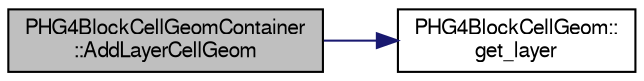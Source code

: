 digraph "PHG4BlockCellGeomContainer::AddLayerCellGeom"
{
  bgcolor="transparent";
  edge [fontname="FreeSans",fontsize="10",labelfontname="FreeSans",labelfontsize="10"];
  node [fontname="FreeSans",fontsize="10",shape=record];
  rankdir="LR";
  Node1 [label="PHG4BlockCellGeomContainer\l::AddLayerCellGeom",height=0.2,width=0.4,color="black", fillcolor="grey75", style="filled" fontcolor="black"];
  Node1 -> Node2 [color="midnightblue",fontsize="10",style="solid",fontname="FreeSans"];
  Node2 [label="PHG4BlockCellGeom::\lget_layer",height=0.2,width=0.4,color="black",URL="$d1/dd7/classPHG4BlockCellGeom.html#a223e018d3a4e72e58d23c86f6bd5c833"];
}
